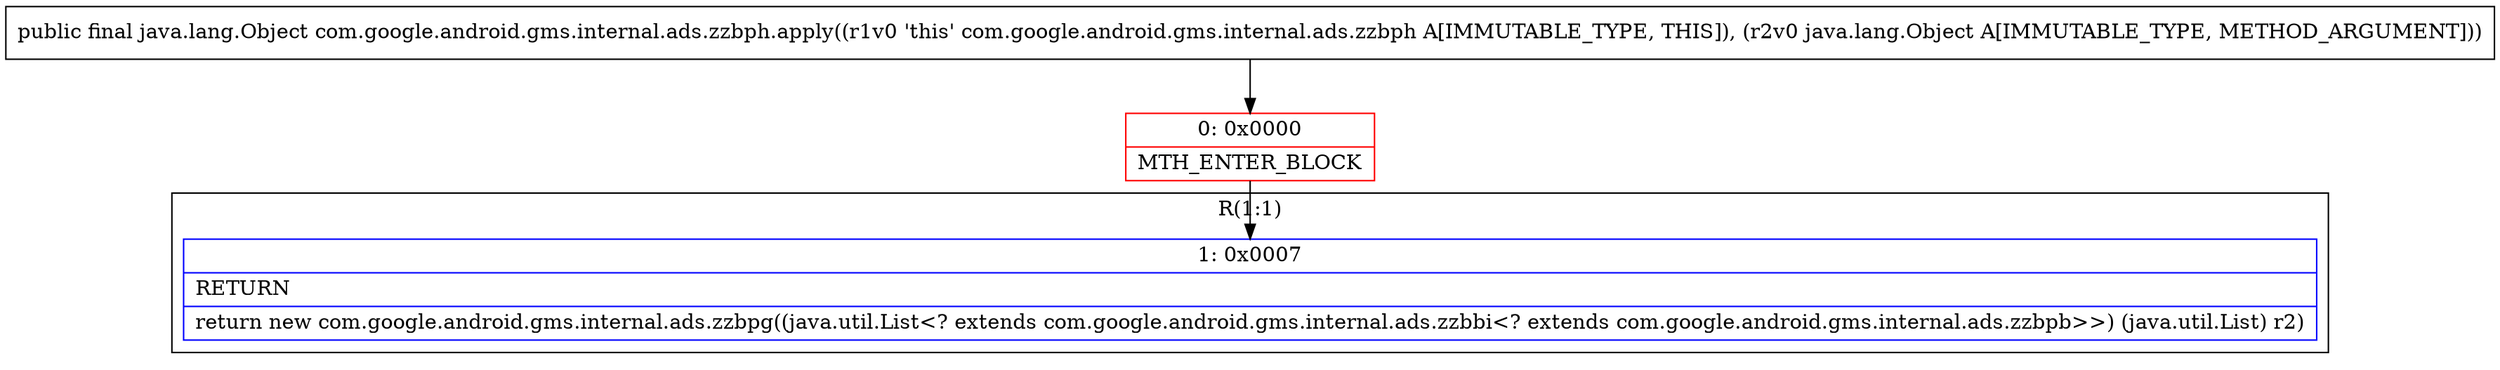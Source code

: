 digraph "CFG forcom.google.android.gms.internal.ads.zzbph.apply(Ljava\/lang\/Object;)Ljava\/lang\/Object;" {
subgraph cluster_Region_559066016 {
label = "R(1:1)";
node [shape=record,color=blue];
Node_1 [shape=record,label="{1\:\ 0x0007|RETURN\l|return new com.google.android.gms.internal.ads.zzbpg((java.util.List\<? extends com.google.android.gms.internal.ads.zzbbi\<? extends com.google.android.gms.internal.ads.zzbpb\>\>) (java.util.List) r2)\l}"];
}
Node_0 [shape=record,color=red,label="{0\:\ 0x0000|MTH_ENTER_BLOCK\l}"];
MethodNode[shape=record,label="{public final java.lang.Object com.google.android.gms.internal.ads.zzbph.apply((r1v0 'this' com.google.android.gms.internal.ads.zzbph A[IMMUTABLE_TYPE, THIS]), (r2v0 java.lang.Object A[IMMUTABLE_TYPE, METHOD_ARGUMENT])) }"];
MethodNode -> Node_0;
Node_0 -> Node_1;
}

